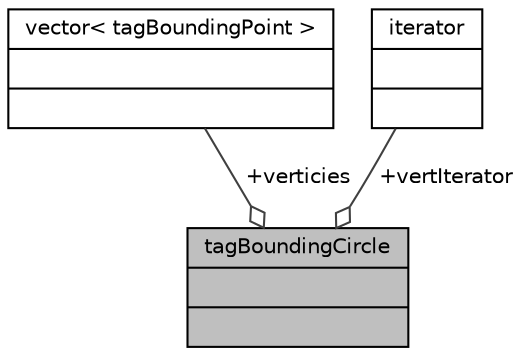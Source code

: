 digraph "tagBoundingCircle"
{
 // LATEX_PDF_SIZE
  edge [fontname="Helvetica",fontsize="10",labelfontname="Helvetica",labelfontsize="10"];
  node [fontname="Helvetica",fontsize="10",shape=record];
  Node1 [label="{tagBoundingCircle\n||}",height=0.2,width=0.4,color="black", fillcolor="grey75", style="filled", fontcolor="black",tooltip=" "];
  Node2 -> Node1 [color="grey25",fontsize="10",style="solid",label=" +verticies" ,arrowhead="odiamond",fontname="Helvetica"];
  Node2 [label="{vector\< tagBoundingPoint \>\n||}",height=0.2,width=0.4,color="black", fillcolor="white", style="filled",tooltip=" "];
  Node3 -> Node1 [color="grey25",fontsize="10",style="solid",label=" +vertIterator" ,arrowhead="odiamond",fontname="Helvetica"];
  Node3 [label="{iterator\n||}",height=0.2,width=0.4,color="black", fillcolor="white", style="filled",tooltip=" "];
}
